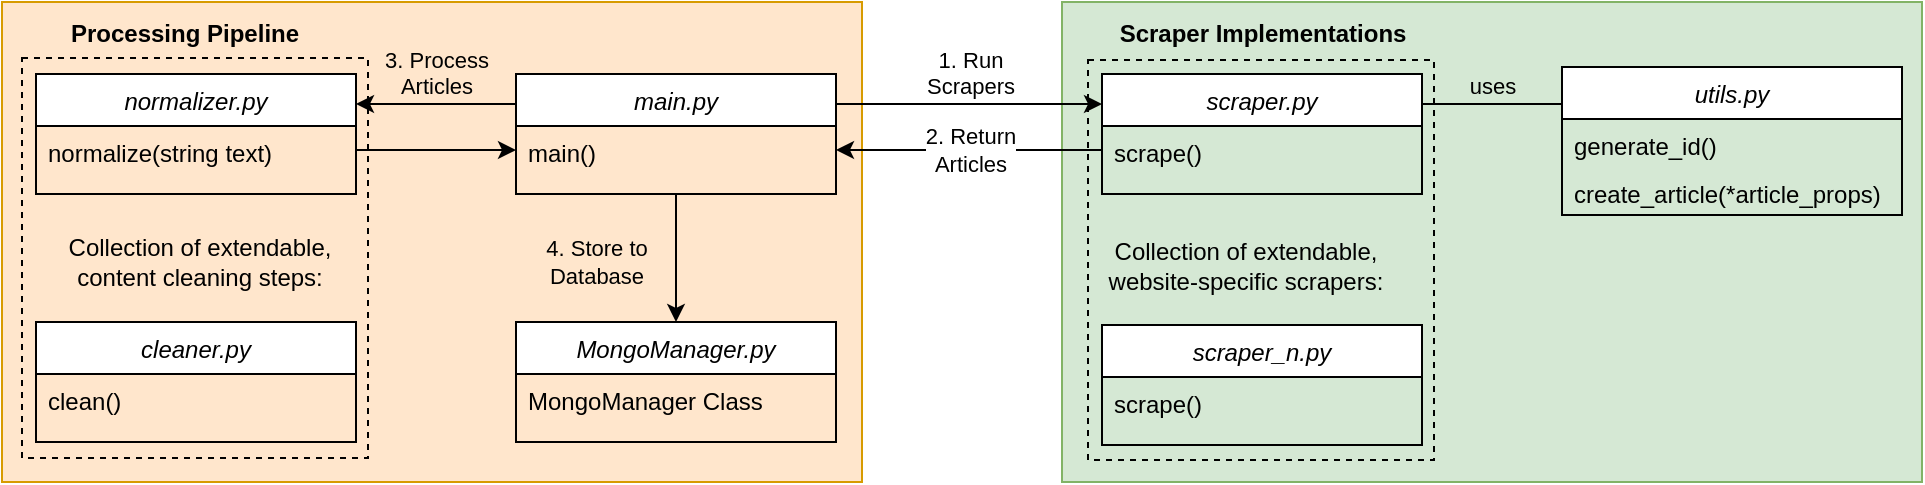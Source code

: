 <mxfile version="26.0.16">
  <diagram id="C5RBs43oDa-KdzZeNtuy" name="Page-1">
    <mxGraphModel dx="2388" dy="685" grid="1" gridSize="10" guides="1" tooltips="1" connect="1" arrows="0" fold="1" page="1" pageScale="1" pageWidth="970" pageHeight="255" math="0" shadow="0">
      <root>
        <mxCell id="WIyWlLk6GJQsqaUBKTNV-0" />
        <mxCell id="WIyWlLk6GJQsqaUBKTNV-1" parent="WIyWlLk6GJQsqaUBKTNV-0" />
        <mxCell id="edYu6UZ74JGJ-PZ39T6z-9" value="" style="rounded=0;whiteSpace=wrap;html=1;labelBackgroundColor=#ffffff;fillColor=#d5e8d4;strokeColor=#82b366;" parent="WIyWlLk6GJQsqaUBKTNV-1" vertex="1">
          <mxGeometry x="-435" y="263" width="430" height="240" as="geometry" />
        </mxCell>
        <mxCell id="edYu6UZ74JGJ-PZ39T6z-8" value="" style="rounded=0;whiteSpace=wrap;html=1;labelBackgroundColor=#ffffff;fillColor=#ffe6cc;strokeColor=#d79b00;" parent="WIyWlLk6GJQsqaUBKTNV-1" vertex="1">
          <mxGeometry x="-965" y="263" width="430" height="240" as="geometry" />
        </mxCell>
        <mxCell id="PZjin8vKHubQ7B9WBhTN-25" value="1. Run&lt;br&gt;Scrapers" style="edgeStyle=orthogonalEdgeStyle;rounded=0;orthogonalLoop=1;jettySize=auto;html=1;exitX=1;exitY=0.25;exitDx=0;exitDy=0;verticalAlign=bottom;entryX=0;entryY=0.25;entryDx=0;entryDy=0;" parent="WIyWlLk6GJQsqaUBKTNV-1" source="zkfFHV4jXpPFQw0GAbJ--0" target="PZjin8vKHubQ7B9WBhTN-9" edge="1">
          <mxGeometry relative="1" as="geometry">
            <mxPoint x="-548" y="294" as="sourcePoint" />
            <mxPoint x="-395" y="273" as="targetPoint" />
            <Array as="points">
              <mxPoint x="-495" y="314" />
              <mxPoint x="-495" y="314" />
            </Array>
          </mxGeometry>
        </mxCell>
        <mxCell id="wUSgN9_aORTBLpbFTiHF-3" value="4. Store to&lt;br&gt;Database" style="edgeStyle=orthogonalEdgeStyle;rounded=0;orthogonalLoop=1;jettySize=auto;html=1;exitX=0.5;exitY=1;exitDx=0;exitDy=0;fillColor=none;labelBackgroundColor=none;" parent="WIyWlLk6GJQsqaUBKTNV-1" source="zkfFHV4jXpPFQw0GAbJ--0" target="PZjin8vKHubQ7B9WBhTN-7" edge="1">
          <mxGeometry x="0.062" y="-40" relative="1" as="geometry">
            <mxPoint as="offset" />
          </mxGeometry>
        </mxCell>
        <mxCell id="PZjin8vKHubQ7B9WBhTN-38" value="3. Process&lt;br&gt;Articles" style="edgeStyle=orthogonalEdgeStyle;rounded=0;orthogonalLoop=1;jettySize=auto;html=1;exitX=0;exitY=0.25;exitDx=0;exitDy=0;entryX=1;entryY=0.25;entryDx=0;entryDy=0;verticalAlign=bottom;labelBackgroundColor=none;" parent="WIyWlLk6GJQsqaUBKTNV-1" source="zkfFHV4jXpPFQw0GAbJ--0" target="PZjin8vKHubQ7B9WBhTN-32" edge="1">
          <mxGeometry relative="1" as="geometry">
            <mxPoint x="-708" y="327" as="sourcePoint" />
            <mxPoint x="-814.94" y="327.06" as="targetPoint" />
            <Array as="points">
              <mxPoint x="-768" y="314" />
              <mxPoint x="-768" y="314" />
            </Array>
          </mxGeometry>
        </mxCell>
        <mxCell id="PZjin8vKHubQ7B9WBhTN-43" value="uses" style="endArrow=none;html=1;rounded=0;exitX=1;exitY=0.25;exitDx=0;exitDy=0;verticalAlign=bottom;entryX=0;entryY=0.25;entryDx=0;entryDy=0;labelBackgroundColor=none;startFill=0;" parent="WIyWlLk6GJQsqaUBKTNV-1" source="PZjin8vKHubQ7B9WBhTN-9" target="PZjin8vKHubQ7B9WBhTN-18" edge="1">
          <mxGeometry width="50" height="50" relative="1" as="geometry">
            <mxPoint x="-278.66" y="298.48" as="sourcePoint" />
            <mxPoint x="-221" y="299" as="targetPoint" />
          </mxGeometry>
        </mxCell>
        <mxCell id="edYu6UZ74JGJ-PZ39T6z-1" value="2. Return&lt;br&gt;Articles" style="edgeStyle=orthogonalEdgeStyle;rounded=0;orthogonalLoop=1;jettySize=auto;html=1;exitX=0;exitY=0.5;exitDx=0;exitDy=0;" parent="WIyWlLk6GJQsqaUBKTNV-1" source="PZjin8vKHubQ7B9WBhTN-10" target="zkfFHV4jXpPFQw0GAbJ--1" edge="1">
          <mxGeometry relative="1" as="geometry">
            <Array as="points" />
            <mxPoint x="-405" y="433" as="sourcePoint" />
            <mxPoint x="-535" y="343" as="targetPoint" />
          </mxGeometry>
        </mxCell>
        <mxCell id="edYu6UZ74JGJ-PZ39T6z-2" style="edgeStyle=orthogonalEdgeStyle;rounded=0;orthogonalLoop=1;jettySize=auto;html=1;exitX=1;exitY=0.5;exitDx=0;exitDy=0;entryX=0;entryY=0.5;entryDx=0;entryDy=0;" parent="WIyWlLk6GJQsqaUBKTNV-1" source="PZjin8vKHubQ7B9WBhTN-33" target="zkfFHV4jXpPFQw0GAbJ--1" edge="1">
          <mxGeometry relative="1" as="geometry" />
        </mxCell>
        <mxCell id="PZjin8vKHubQ7B9WBhTN-17" value="&lt;b&gt;Scraper Implementations&lt;/b&gt;" style="text;html=1;align=center;verticalAlign=middle;resizable=0;points=[];autosize=1;strokeColor=none;fillColor=none;" parent="WIyWlLk6GJQsqaUBKTNV-1" vertex="1">
          <mxGeometry x="-415" y="269" width="160" height="20" as="geometry" />
        </mxCell>
        <mxCell id="edYu6UZ74JGJ-PZ39T6z-4" value="Collection of extendable, website-specific scrapers:" style="text;html=1;strokeColor=none;fillColor=none;align=center;verticalAlign=middle;whiteSpace=wrap;rounded=0;" parent="WIyWlLk6GJQsqaUBKTNV-1" vertex="1">
          <mxGeometry x="-425" y="384.5" width="164" height="20" as="geometry" />
        </mxCell>
        <mxCell id="PZjin8vKHubQ7B9WBhTN-37" value="&lt;b&gt;Processing Pipeline&lt;/b&gt;" style="text;html=1;align=center;verticalAlign=middle;resizable=0;points=[];autosize=1;strokeColor=none;fillColor=none;" parent="WIyWlLk6GJQsqaUBKTNV-1" vertex="1">
          <mxGeometry x="-939" y="269" width="130" height="20" as="geometry" />
        </mxCell>
        <mxCell id="edYu6UZ74JGJ-PZ39T6z-7" value="Collection of extendable, content cleaning steps:" style="text;html=1;strokeColor=none;fillColor=none;align=center;verticalAlign=middle;whiteSpace=wrap;rounded=0;" parent="WIyWlLk6GJQsqaUBKTNV-1" vertex="1">
          <mxGeometry x="-948" y="383" width="164" height="20" as="geometry" />
        </mxCell>
        <mxCell id="zkfFHV4jXpPFQw0GAbJ--0" value="main.py" style="swimlane;fontStyle=2;align=center;verticalAlign=top;childLayout=stackLayout;horizontal=1;startSize=26;horizontalStack=0;resizeParent=1;resizeLast=0;collapsible=1;marginBottom=0;rounded=0;shadow=0;strokeWidth=1;" parent="WIyWlLk6GJQsqaUBKTNV-1" vertex="1">
          <mxGeometry x="-708" y="299" width="160" height="60" as="geometry">
            <mxRectangle x="230" y="140" width="160" height="26" as="alternateBounds" />
          </mxGeometry>
        </mxCell>
        <mxCell id="zkfFHV4jXpPFQw0GAbJ--1" value="main()" style="text;align=left;verticalAlign=top;spacingLeft=4;spacingRight=4;overflow=hidden;rotatable=0;points=[[0,0.5],[1,0.5]];portConstraint=eastwest;" parent="zkfFHV4jXpPFQw0GAbJ--0" vertex="1">
          <mxGeometry y="26" width="160" height="24" as="geometry" />
        </mxCell>
        <mxCell id="PZjin8vKHubQ7B9WBhTN-32" value="normalizer.py" style="swimlane;fontStyle=2;align=center;verticalAlign=top;childLayout=stackLayout;horizontal=1;startSize=26;horizontalStack=0;resizeParent=1;resizeLast=0;collapsible=1;marginBottom=0;rounded=0;shadow=0;strokeWidth=1;" parent="WIyWlLk6GJQsqaUBKTNV-1" vertex="1">
          <mxGeometry x="-948" y="299" width="160" height="60" as="geometry">
            <mxRectangle x="230" y="140" width="160" height="26" as="alternateBounds" />
          </mxGeometry>
        </mxCell>
        <mxCell id="PZjin8vKHubQ7B9WBhTN-33" value="normalize(string text)" style="text;align=left;verticalAlign=top;spacingLeft=4;spacingRight=4;overflow=hidden;rotatable=0;points=[[0,0.5],[1,0.5]];portConstraint=eastwest;" parent="PZjin8vKHubQ7B9WBhTN-32" vertex="1">
          <mxGeometry y="26" width="160" height="24" as="geometry" />
        </mxCell>
        <mxCell id="PZjin8vKHubQ7B9WBhTN-7" value="MongoManager.py" style="swimlane;fontStyle=2;align=center;verticalAlign=top;childLayout=stackLayout;horizontal=1;startSize=26;horizontalStack=0;resizeParent=1;resizeLast=0;collapsible=1;marginBottom=0;rounded=0;shadow=0;strokeWidth=1;" parent="WIyWlLk6GJQsqaUBKTNV-1" vertex="1">
          <mxGeometry x="-708" y="423" width="160" height="60" as="geometry">
            <mxRectangle x="230" y="140" width="160" height="26" as="alternateBounds" />
          </mxGeometry>
        </mxCell>
        <mxCell id="PZjin8vKHubQ7B9WBhTN-8" value="MongoManager Class" style="text;align=left;verticalAlign=top;spacingLeft=4;spacingRight=4;overflow=hidden;rotatable=0;points=[[0,0.5],[1,0.5]];portConstraint=eastwest;" parent="PZjin8vKHubQ7B9WBhTN-7" vertex="1">
          <mxGeometry y="26" width="160" height="24" as="geometry" />
        </mxCell>
        <mxCell id="PZjin8vKHubQ7B9WBhTN-34" value="cleaner.py" style="swimlane;fontStyle=2;align=center;verticalAlign=top;childLayout=stackLayout;horizontal=1;startSize=26;horizontalStack=0;resizeParent=1;resizeLast=0;collapsible=1;marginBottom=0;rounded=0;shadow=0;strokeWidth=1;" parent="WIyWlLk6GJQsqaUBKTNV-1" vertex="1">
          <mxGeometry x="-948" y="423" width="160" height="60" as="geometry">
            <mxRectangle x="230" y="140" width="160" height="26" as="alternateBounds" />
          </mxGeometry>
        </mxCell>
        <mxCell id="PZjin8vKHubQ7B9WBhTN-35" value="clean()" style="text;align=left;verticalAlign=top;spacingLeft=4;spacingRight=4;overflow=hidden;rotatable=0;points=[[0,0.5],[1,0.5]];portConstraint=eastwest;" parent="PZjin8vKHubQ7B9WBhTN-34" vertex="1">
          <mxGeometry y="26" width="160" height="24" as="geometry" />
        </mxCell>
        <mxCell id="PZjin8vKHubQ7B9WBhTN-18" value="utils.py" style="swimlane;fontStyle=2;align=center;verticalAlign=top;childLayout=stackLayout;horizontal=1;startSize=26;horizontalStack=0;resizeParent=1;resizeLast=0;collapsible=1;marginBottom=0;rounded=0;shadow=0;strokeWidth=1;" parent="WIyWlLk6GJQsqaUBKTNV-1" vertex="1">
          <mxGeometry x="-185" y="295.5" width="170" height="74" as="geometry">
            <mxRectangle x="230" y="140" width="160" height="26" as="alternateBounds" />
          </mxGeometry>
        </mxCell>
        <mxCell id="PZjin8vKHubQ7B9WBhTN-19" value="generate_id()" style="text;align=left;verticalAlign=top;spacingLeft=4;spacingRight=4;overflow=hidden;rotatable=0;points=[[0,0.5],[1,0.5]];portConstraint=eastwest;" parent="PZjin8vKHubQ7B9WBhTN-18" vertex="1">
          <mxGeometry y="26" width="170" height="24" as="geometry" />
        </mxCell>
        <mxCell id="PZjin8vKHubQ7B9WBhTN-20" value="create_article(*article_props)" style="text;align=left;verticalAlign=top;spacingLeft=4;spacingRight=4;overflow=hidden;rotatable=0;points=[[0,0.5],[1,0.5]];portConstraint=eastwest;" parent="PZjin8vKHubQ7B9WBhTN-18" vertex="1">
          <mxGeometry y="50" width="170" height="24" as="geometry" />
        </mxCell>
        <mxCell id="PZjin8vKHubQ7B9WBhTN-9" value="scraper.py" style="swimlane;fontStyle=2;align=center;verticalAlign=top;childLayout=stackLayout;horizontal=1;startSize=26;horizontalStack=0;resizeParent=1;resizeLast=0;collapsible=1;marginBottom=0;rounded=0;shadow=0;strokeWidth=1;" parent="WIyWlLk6GJQsqaUBKTNV-1" vertex="1">
          <mxGeometry x="-415" y="299" width="160" height="60" as="geometry">
            <mxRectangle x="230" y="140" width="160" height="26" as="alternateBounds" />
          </mxGeometry>
        </mxCell>
        <mxCell id="PZjin8vKHubQ7B9WBhTN-10" value="scrape()" style="text;align=left;verticalAlign=top;spacingLeft=4;spacingRight=4;overflow=hidden;rotatable=0;points=[[0,0.5],[1,0.5]];portConstraint=eastwest;" parent="PZjin8vKHubQ7B9WBhTN-9" vertex="1">
          <mxGeometry y="26" width="160" height="24" as="geometry" />
        </mxCell>
        <mxCell id="PZjin8vKHubQ7B9WBhTN-11" value="scraper_n.py" style="swimlane;fontStyle=2;align=center;verticalAlign=top;childLayout=stackLayout;horizontal=1;startSize=26;horizontalStack=0;resizeParent=1;resizeLast=0;collapsible=1;marginBottom=0;rounded=0;shadow=0;strokeWidth=1;labelBackgroundColor=#ffffff;" parent="WIyWlLk6GJQsqaUBKTNV-1" vertex="1">
          <mxGeometry x="-415" y="424.5" width="160" height="60" as="geometry">
            <mxRectangle x="230" y="140" width="160" height="26" as="alternateBounds" />
          </mxGeometry>
        </mxCell>
        <mxCell id="PZjin8vKHubQ7B9WBhTN-12" value="scrape()" style="text;align=left;verticalAlign=top;spacingLeft=4;spacingRight=4;overflow=hidden;rotatable=0;points=[[0,0.5],[1,0.5]];portConstraint=eastwest;labelBackgroundColor=none;" parent="PZjin8vKHubQ7B9WBhTN-11" vertex="1">
          <mxGeometry y="26" width="160" height="24" as="geometry" />
        </mxCell>
        <mxCell id="idIi5jd7YgwbauDKaRlt-1" value="" style="rounded=0;whiteSpace=wrap;html=1;fillColor=none;dashed=1;" parent="WIyWlLk6GJQsqaUBKTNV-1" vertex="1">
          <mxGeometry x="-955" y="291" width="173" height="200" as="geometry" />
        </mxCell>
        <mxCell id="idIi5jd7YgwbauDKaRlt-2" value="" style="rounded=0;whiteSpace=wrap;html=1;fillColor=none;dashed=1;" parent="WIyWlLk6GJQsqaUBKTNV-1" vertex="1">
          <mxGeometry x="-422" y="292" width="173" height="200" as="geometry" />
        </mxCell>
      </root>
    </mxGraphModel>
  </diagram>
</mxfile>

